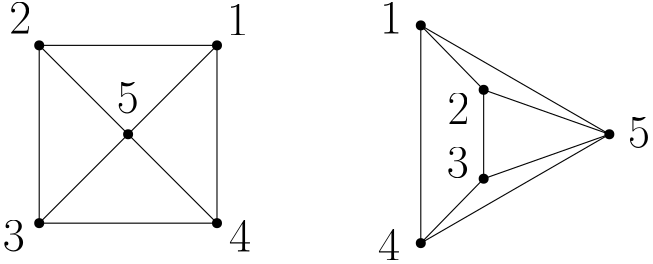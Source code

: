 <?xml version="1.0"?>
<!DOCTYPE ipe SYSTEM "ipe.dtd">
<ipe version="70107" creator="Ipe 7.1.8">
<info created="D:20160125133753" modified="D:20160214134242"/>
<ipestyle name="basic">
<symbol name="arrow/arc(spx)">
<path stroke="sym-stroke" fill="sym-stroke" pen="sym-pen">
0 0 m
-1 0.333 l
-1 -0.333 l
h
</path>
</symbol>
<symbol name="arrow/farc(spx)">
<path stroke="sym-stroke" fill="white" pen="sym-pen">
0 0 m
-1 0.333 l
-1 -0.333 l
h
</path>
</symbol>
<symbol name="arrow/ptarc(spx)">
<path stroke="sym-stroke" fill="sym-stroke" pen="sym-pen">
0 0 m
-1 0.333 l
-0.8 0 l
-1 -0.333 l
h
</path>
</symbol>
<symbol name="arrow/fptarc(spx)">
<path stroke="sym-stroke" fill="white" pen="sym-pen">
0 0 m
-1 0.333 l
-0.8 0 l
-1 -0.333 l
h
</path>
</symbol>
<symbol name="mark/circle(sx)" transformations="translations">
<path fill="sym-stroke">
0.6 0 0 0.6 0 0 e
0.4 0 0 0.4 0 0 e
</path>
</symbol>
<symbol name="mark/disk(sx)" transformations="translations">
<path fill="sym-stroke">
0.6 0 0 0.6 0 0 e
</path>
</symbol>
<symbol name="mark/fdisk(sfx)" transformations="translations">
<group>
<path fill="sym-fill">
0.5 0 0 0.5 0 0 e
</path>
<path fill="sym-stroke" fillrule="eofill">
0.6 0 0 0.6 0 0 e
0.4 0 0 0.4 0 0 e
</path>
</group>
</symbol>
<symbol name="mark/box(sx)" transformations="translations">
<path fill="sym-stroke" fillrule="eofill">
-0.6 -0.6 m
0.6 -0.6 l
0.6 0.6 l
-0.6 0.6 l
h
-0.4 -0.4 m
0.4 -0.4 l
0.4 0.4 l
-0.4 0.4 l
h
</path>
</symbol>
<symbol name="mark/square(sx)" transformations="translations">
<path fill="sym-stroke">
-0.6 -0.6 m
0.6 -0.6 l
0.6 0.6 l
-0.6 0.6 l
h
</path>
</symbol>
<symbol name="mark/fsquare(sfx)" transformations="translations">
<group>
<path fill="sym-fill">
-0.5 -0.5 m
0.5 -0.5 l
0.5 0.5 l
-0.5 0.5 l
h
</path>
<path fill="sym-stroke" fillrule="eofill">
-0.6 -0.6 m
0.6 -0.6 l
0.6 0.6 l
-0.6 0.6 l
h
-0.4 -0.4 m
0.4 -0.4 l
0.4 0.4 l
-0.4 0.4 l
h
</path>
</group>
</symbol>
<symbol name="mark/cross(sx)" transformations="translations">
<group>
<path fill="sym-stroke">
-0.43 -0.57 m
0.57 0.43 l
0.43 0.57 l
-0.57 -0.43 l
h
</path>
<path fill="sym-stroke">
-0.43 0.57 m
0.57 -0.43 l
0.43 -0.57 l
-0.57 0.43 l
h
</path>
</group>
</symbol>
<symbol name="arrow/fnormal(spx)">
<path stroke="sym-stroke" fill="white" pen="sym-pen">
0 0 m
-1 0.333 l
-1 -0.333 l
h
</path>
</symbol>
<symbol name="arrow/pointed(spx)">
<path stroke="sym-stroke" fill="sym-stroke" pen="sym-pen">
0 0 m
-1 0.333 l
-0.8 0 l
-1 -0.333 l
h
</path>
</symbol>
<symbol name="arrow/fpointed(spx)">
<path stroke="sym-stroke" fill="white" pen="sym-pen">
0 0 m
-1 0.333 l
-0.8 0 l
-1 -0.333 l
h
</path>
</symbol>
<symbol name="arrow/linear(spx)">
<path stroke="sym-stroke" pen="sym-pen">
-1 0.333 m
0 0 l
-1 -0.333 l
</path>
</symbol>
<symbol name="arrow/fdouble(spx)">
<path stroke="sym-stroke" fill="white" pen="sym-pen">
0 0 m
-1 0.333 l
-1 -0.333 l
h
-1 0 m
-2 0.333 l
-2 -0.333 l
h
</path>
</symbol>
<symbol name="arrow/double(spx)">
<path stroke="sym-stroke" fill="sym-stroke" pen="sym-pen">
0 0 m
-1 0.333 l
-1 -0.333 l
h
-1 0 m
-2 0.333 l
-2 -0.333 l
h
</path>
</symbol>
<pen name="heavier" value="0.8"/>
<pen name="fat" value="1.2"/>
<pen name="ultrafat" value="2"/>
<symbolsize name="large" value="5"/>
<symbolsize name="small" value="2"/>
<symbolsize name="tiny" value="1.1"/>
<arrowsize name="large" value="10"/>
<arrowsize name="small" value="5"/>
<arrowsize name="tiny" value="3"/>
<color name="red" value="1 0 0"/>
<color name="green" value="0 1 0"/>
<color name="blue" value="0 0 1"/>
<color name="yellow" value="1 1 0"/>
<color name="orange" value="1 0.647 0"/>
<color name="gold" value="1 0.843 0"/>
<color name="purple" value="0.627 0.125 0.941"/>
<color name="gray" value="0.745"/>
<color name="brown" value="0.647 0.165 0.165"/>
<color name="navy" value="0 0 0.502"/>
<color name="pink" value="1 0.753 0.796"/>
<color name="seagreen" value="0.18 0.545 0.341"/>
<color name="turquoise" value="0.251 0.878 0.816"/>
<color name="violet" value="0.933 0.51 0.933"/>
<color name="darkblue" value="0 0 0.545"/>
<color name="darkcyan" value="0 0.545 0.545"/>
<color name="darkgray" value="0.663"/>
<color name="darkgreen" value="0 0.392 0"/>
<color name="darkmagenta" value="0.545 0 0.545"/>
<color name="darkorange" value="1 0.549 0"/>
<color name="darkred" value="0.545 0 0"/>
<color name="lightblue" value="0.678 0.847 0.902"/>
<color name="lightcyan" value="0.878 1 1"/>
<color name="lightgray" value="0.827"/>
<color name="lightgreen" value="0.565 0.933 0.565"/>
<color name="lightyellow" value="1 1 0.878"/>
<dashstyle name="dashed" value="[4] 0"/>
<dashstyle name="dotted" value="[1 3] 0"/>
<dashstyle name="dash dotted" value="[4 2 1 2] 0"/>
<dashstyle name="dash dot dotted" value="[4 2 1 2 1 2] 0"/>
<textsize name="large" value="\large"/>
<textsize name="Large" value="\Large"/>
<textsize name="LARGE" value="\LARGE"/>
<textsize name="huge" value="\huge"/>
<textsize name="Huge" value="\Huge"/>
<textsize name="small" value="\small"/>
<textsize name="footnote" value="\footnotesize"/>
<textsize name="tiny" value="\tiny"/>
<textstyle name="center" begin="\begin{center}" end="\end{center}"/>
<textstyle name="itemize" begin="\begin{itemize}" end="\end{itemize}"/>
<textstyle name="item" begin="\begin{itemize}\item{}" end="\end{itemize}"/>
<gridsize name="4 pts" value="4"/>
<gridsize name="8 pts (~3 mm)" value="8"/>
<gridsize name="16 pts (~6 mm)" value="16"/>
<gridsize name="32 pts (~12 mm)" value="32"/>
<gridsize name="10 pts (~3.5 mm)" value="10"/>
<gridsize name="20 pts (~7 mm)" value="20"/>
<gridsize name="14 pts (~5 mm)" value="14"/>
<gridsize name="28 pts (~10 mm)" value="28"/>
<gridsize name="56 pts (~20 mm)" value="56"/>
<anglesize name="90 deg" value="90"/>
<anglesize name="60 deg" value="60"/>
<anglesize name="45 deg" value="45"/>
<anglesize name="30 deg" value="30"/>
<anglesize name="22.5 deg" value="22.5"/>
<tiling name="falling" angle="-60" step="4" width="1"/>
<tiling name="rising" angle="30" step="4" width="1"/>
</ipestyle>
<ipestyle name="bigpaper">
<layout paper="10000 6000" origin="0 0" frame="10000 6000"/>
<titlestyle pos="10 10" size="LARGE" color="title"  valign="baseline"/>
</ipestyle>
<page>
<layer name="alpha"/>
<view layers="alpha" active="alpha"/>
<path layer="alpha" stroke="black">
5248 2688 m
5248 2624 l
5312 2624 l
5312 2688 l
h
</path>
<use name="mark/disk(sx)" pos="5280 2656" size="normal" stroke="black"/>
<use name="mark/disk(sx)" pos="5248 2688" size="normal" stroke="black"/>
<use name="mark/disk(sx)" pos="5312 2688" size="normal" stroke="black"/>
<use name="mark/disk(sx)" pos="5312 2624" size="normal" stroke="black"/>
<use name="mark/disk(sx)" pos="5248 2624" size="normal" stroke="black"/>
<path stroke="black">
5248 2688 m
5280 2656 l
</path>
<path stroke="black">
5248 2624 m
5280 2656 l
</path>
<path stroke="black">
5312 2624 m
5280 2656 l
</path>
<path stroke="black">
5312 2688 m
5280 2656 l
</path>
<path stroke="black">
5453.25 2656 m
5385.37 2695.19 l
5385.37 2616.81 l
h
</path>
<use name="mark/disk(sx)" pos="5408 2672" size="normal" stroke="black"/>
<use name="mark/disk(sx)" pos="5408 2640" size="normal" stroke="black"/>
<path stroke="black">
5385.37 2695.19 m
5408 2672 l
</path>
<path stroke="black">
5453.25 2656 m
5408 2672 l
</path>
<path stroke="black">
5385.37 2616.81 m
5408 2640 l
</path>
<path stroke="black">
5453.25 2656 m
5408 2640 l
</path>
<path stroke="black">
5408 2672 m
5408 2640 l
</path>
<use name="mark/disk(sx)" pos="5385.37 2695.19" size="normal" stroke="black"/>
<use name="mark/disk(sx)" pos="5453.25 2656" size="normal" stroke="black"/>
<use name="mark/disk(sx)" pos="5385.37 2616.81" size="normal" stroke="black"/>
<text matrix="1 0 0 1 81.7469 -12.4213" transformations="translations" pos="5233.68 2704" stroke="black" type="label" valign="baseline" size="LARGE">1</text>
<text matrix="1 0 0 1 -77.7248 -13.9409" transformations="translations" pos="5314.92 2706.18" stroke="black" type="label" valign="baseline" size="LARGE">2</text>
<text matrix="1 0 0 1 -87.296 0.461353" transformations="translations" pos="5322.18 2613.33" stroke="black" type="label" valign="baseline" size="LARGE">3</text>
<text matrix="1 0 0 1 81.2216 2.64135" transformations="translations" pos="5235.13 2611.15" stroke="black" type="label" valign="baseline" size="LARGE">4</text>
<text matrix="1 0 0 1 1.65085 -7.92406" transformations="translations" pos="5274.3 2671.36" stroke="black" type="label" valign="baseline" size="LARGE">5</text>
<text matrix="1 0 0 1 8.61566 -18.2909" transformations="translations" pos="5362.07 2710.53" stroke="black" type="label" valign="baseline" size="LARGE">1</text>
<text matrix="1 0 0 1 -13.0569 -12.3315" transformations="translations" pos="5408 2672" stroke="black" type="label" valign="baseline" size="LARGE">2</text>
<text matrix="1 0 0 1 -0.725382 -3.62691" transformations="translations" pos="5395.44 2643.79" stroke="black" type="label" valign="baseline" size="LARGE">3</text>
<text matrix="1 0 0 1 -4.4412 0.146194" transformations="translations" pos="5374.4 2610.43" stroke="black" type="label" valign="baseline" size="LARGE">4</text>
<text matrix="1 0 0 1 -10.8807 -5.80305" transformations="translations" pos="5470.88 2656.85" stroke="black" type="label" valign="baseline" size="LARGE">5</text>
</page>
</ipe>
